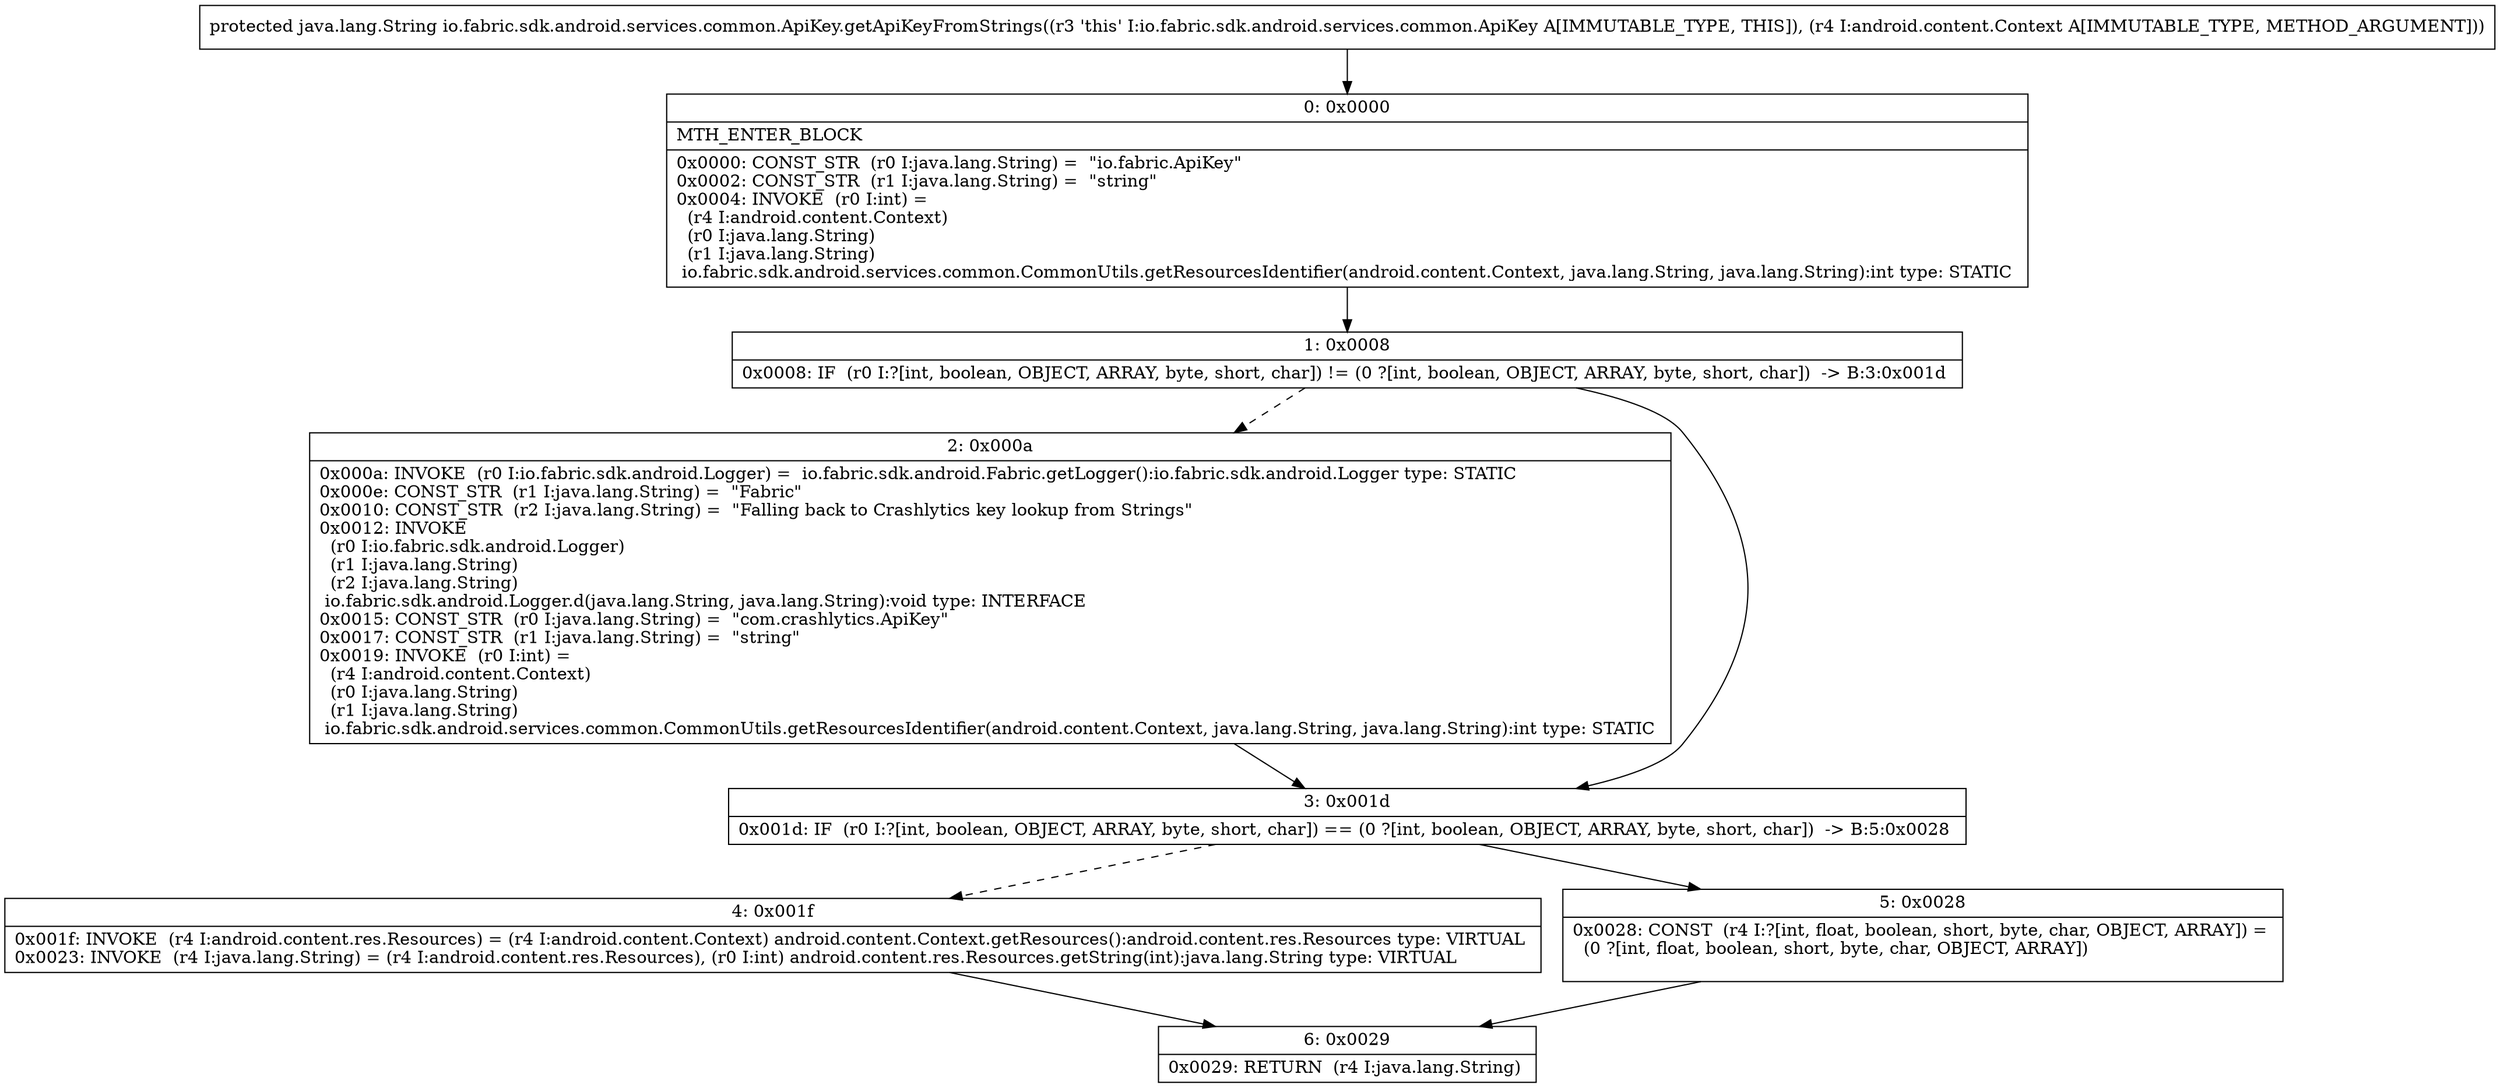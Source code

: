 digraph "CFG forio.fabric.sdk.android.services.common.ApiKey.getApiKeyFromStrings(Landroid\/content\/Context;)Ljava\/lang\/String;" {
Node_0 [shape=record,label="{0\:\ 0x0000|MTH_ENTER_BLOCK\l|0x0000: CONST_STR  (r0 I:java.lang.String) =  \"io.fabric.ApiKey\" \l0x0002: CONST_STR  (r1 I:java.lang.String) =  \"string\" \l0x0004: INVOKE  (r0 I:int) = \l  (r4 I:android.content.Context)\l  (r0 I:java.lang.String)\l  (r1 I:java.lang.String)\l io.fabric.sdk.android.services.common.CommonUtils.getResourcesIdentifier(android.content.Context, java.lang.String, java.lang.String):int type: STATIC \l}"];
Node_1 [shape=record,label="{1\:\ 0x0008|0x0008: IF  (r0 I:?[int, boolean, OBJECT, ARRAY, byte, short, char]) != (0 ?[int, boolean, OBJECT, ARRAY, byte, short, char])  \-\> B:3:0x001d \l}"];
Node_2 [shape=record,label="{2\:\ 0x000a|0x000a: INVOKE  (r0 I:io.fabric.sdk.android.Logger) =  io.fabric.sdk.android.Fabric.getLogger():io.fabric.sdk.android.Logger type: STATIC \l0x000e: CONST_STR  (r1 I:java.lang.String) =  \"Fabric\" \l0x0010: CONST_STR  (r2 I:java.lang.String) =  \"Falling back to Crashlytics key lookup from Strings\" \l0x0012: INVOKE  \l  (r0 I:io.fabric.sdk.android.Logger)\l  (r1 I:java.lang.String)\l  (r2 I:java.lang.String)\l io.fabric.sdk.android.Logger.d(java.lang.String, java.lang.String):void type: INTERFACE \l0x0015: CONST_STR  (r0 I:java.lang.String) =  \"com.crashlytics.ApiKey\" \l0x0017: CONST_STR  (r1 I:java.lang.String) =  \"string\" \l0x0019: INVOKE  (r0 I:int) = \l  (r4 I:android.content.Context)\l  (r0 I:java.lang.String)\l  (r1 I:java.lang.String)\l io.fabric.sdk.android.services.common.CommonUtils.getResourcesIdentifier(android.content.Context, java.lang.String, java.lang.String):int type: STATIC \l}"];
Node_3 [shape=record,label="{3\:\ 0x001d|0x001d: IF  (r0 I:?[int, boolean, OBJECT, ARRAY, byte, short, char]) == (0 ?[int, boolean, OBJECT, ARRAY, byte, short, char])  \-\> B:5:0x0028 \l}"];
Node_4 [shape=record,label="{4\:\ 0x001f|0x001f: INVOKE  (r4 I:android.content.res.Resources) = (r4 I:android.content.Context) android.content.Context.getResources():android.content.res.Resources type: VIRTUAL \l0x0023: INVOKE  (r4 I:java.lang.String) = (r4 I:android.content.res.Resources), (r0 I:int) android.content.res.Resources.getString(int):java.lang.String type: VIRTUAL \l}"];
Node_5 [shape=record,label="{5\:\ 0x0028|0x0028: CONST  (r4 I:?[int, float, boolean, short, byte, char, OBJECT, ARRAY]) = \l  (0 ?[int, float, boolean, short, byte, char, OBJECT, ARRAY])\l \l}"];
Node_6 [shape=record,label="{6\:\ 0x0029|0x0029: RETURN  (r4 I:java.lang.String) \l}"];
MethodNode[shape=record,label="{protected java.lang.String io.fabric.sdk.android.services.common.ApiKey.getApiKeyFromStrings((r3 'this' I:io.fabric.sdk.android.services.common.ApiKey A[IMMUTABLE_TYPE, THIS]), (r4 I:android.content.Context A[IMMUTABLE_TYPE, METHOD_ARGUMENT])) }"];
MethodNode -> Node_0;
Node_0 -> Node_1;
Node_1 -> Node_2[style=dashed];
Node_1 -> Node_3;
Node_2 -> Node_3;
Node_3 -> Node_4[style=dashed];
Node_3 -> Node_5;
Node_4 -> Node_6;
Node_5 -> Node_6;
}

